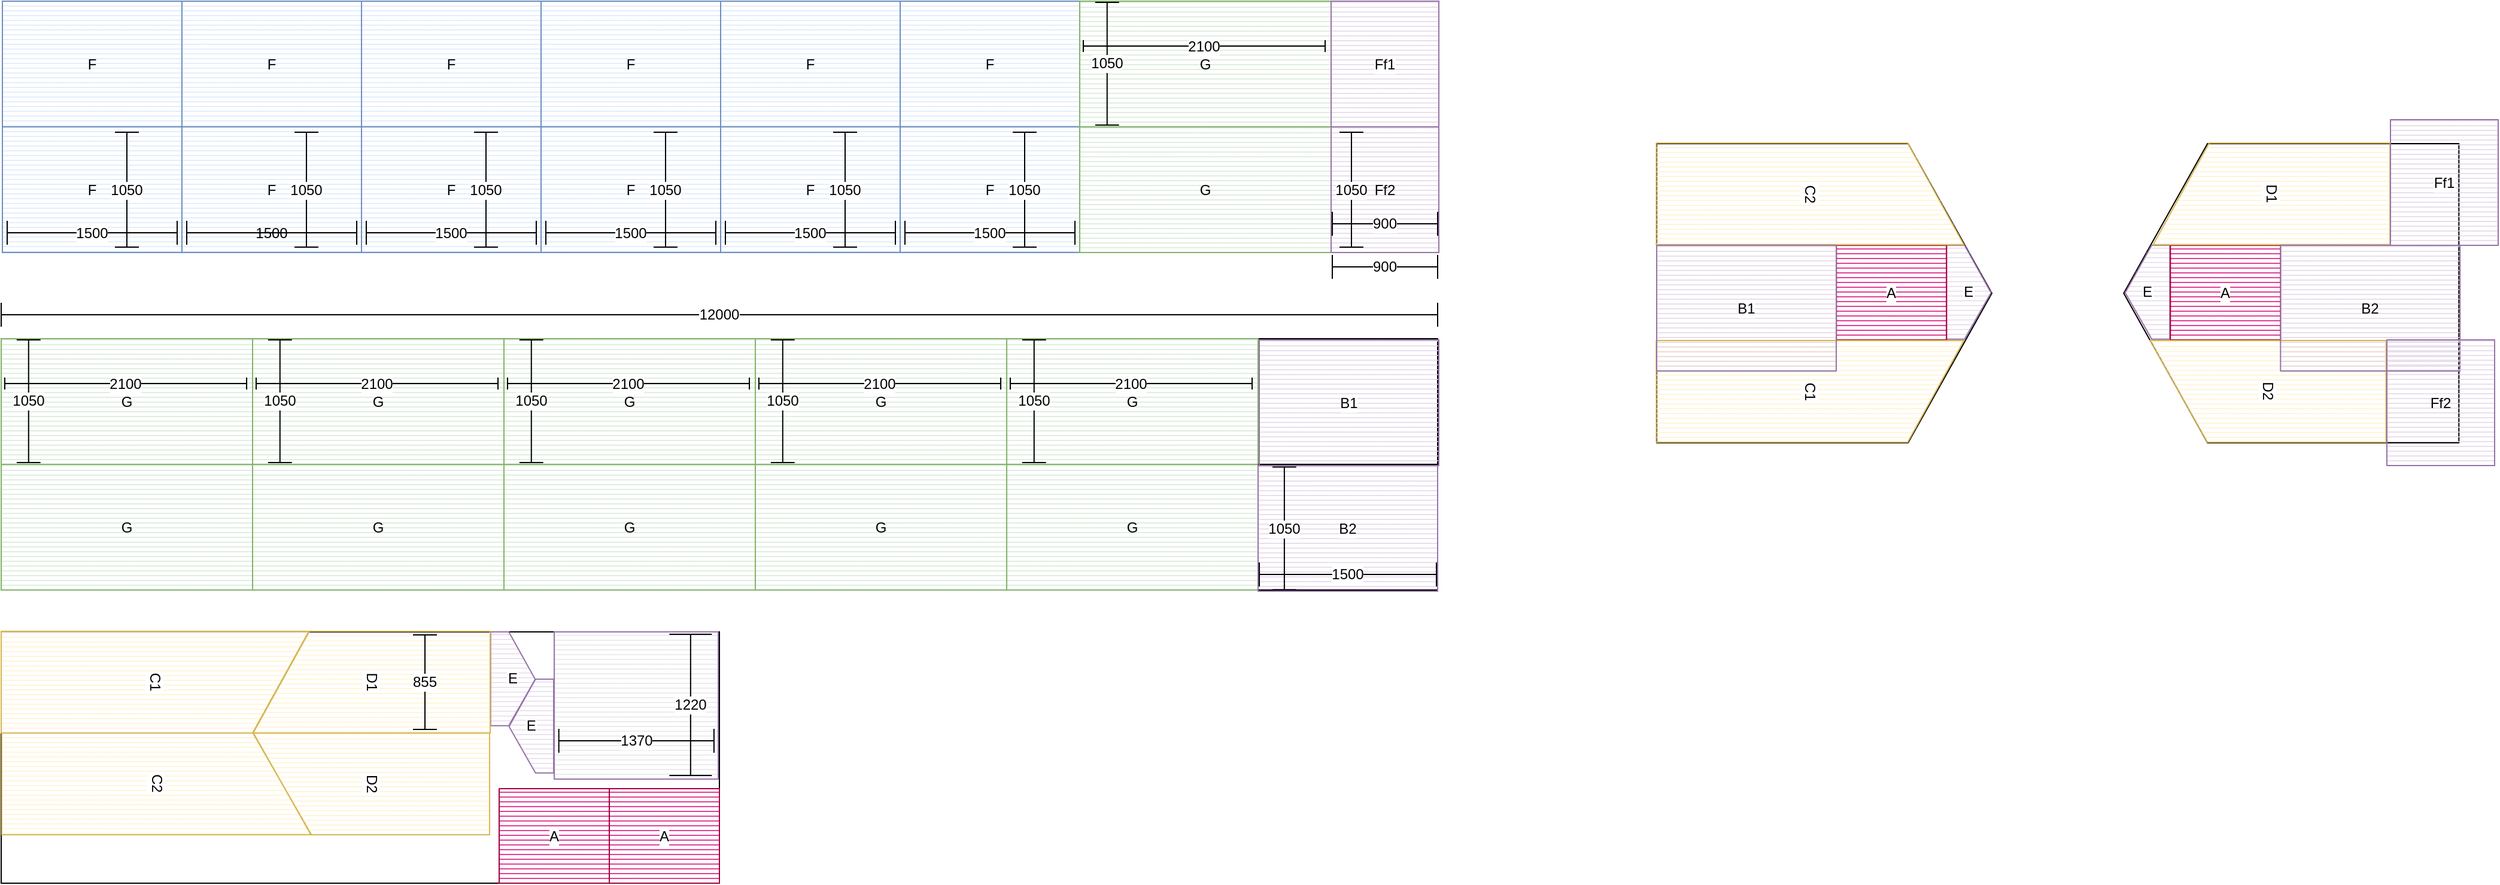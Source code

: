 <mxfile compressed="true" version="16.1.2" type="device" pages="2"><diagram id="Idadm_kEWBKkpF7jVKOd" name="Раскрой листов"><mxGraphModel dx="2585" dy="1645" grid="0" gridSize="10" guides="1" tooltips="1" connect="1" arrows="1" fold="1" page="1" pageScale="1" pageWidth="1169" pageHeight="827" math="0" shadow="0"><root><mxCell id="_dgI6bDOOsJyZUTZRPnr-0"/><mxCell id="_dgI6bDOOsJyZUTZRPnr-1" parent="_dgI6bDOOsJyZUTZRPnr-0"/><mxCell id="_dgI6bDOOsJyZUTZRPnr-2" value="" style="rounded=0;whiteSpace=wrap;html=1;" parent="_dgI6bDOOsJyZUTZRPnr-1" vertex="1"><mxGeometry x="18" y="16" width="1200" height="210" as="geometry"/></mxCell><mxCell id="Klsfso0c5PPGPqUwW6yZ-4" value="" style="rounded=0;whiteSpace=wrap;html=1;" parent="_dgI6bDOOsJyZUTZRPnr-1" vertex="1"><mxGeometry x="17" y="298" width="1200" height="210" as="geometry"/></mxCell><mxCell id="OF2HvJxa_rSOjCiys1CE-8" value="12000" style="shape=crossbar;whiteSpace=wrap;html=1;rounded=1;labelBackgroundColor=default;" parent="_dgI6bDOOsJyZUTZRPnr-1" vertex="1"><mxGeometry x="17" y="268" width="1200" height="20" as="geometry"/></mxCell><mxCell id="Klsfso0c5PPGPqUwW6yZ-3" value="900" style="shape=crossbar;whiteSpace=wrap;html=1;rounded=1;labelBackgroundColor=default;" parent="_dgI6bDOOsJyZUTZRPnr-1" vertex="1"><mxGeometry x="1129" y="228" width="88" height="20" as="geometry"/></mxCell><mxCell id="FCjKGbZjem_aREI_8YrK-0" value="" style="group" connectable="0" vertex="1" parent="_dgI6bDOOsJyZUTZRPnr-1"><mxGeometry x="18" y="121" width="150" height="105" as="geometry"/></mxCell><mxCell id="c4pZ3-qcAMa3DRKlLxN0-6" value="F" style="rounded=0;whiteSpace=wrap;html=1;fillColor=#dae8fc;strokeColor=#6c8ebf;direction=south;sketch=1;jiggle=0;hachureAngle=0;" parent="FCjKGbZjem_aREI_8YrK-0" vertex="1"><mxGeometry width="150" height="105" as="geometry"/></mxCell><mxCell id="Klsfso0c5PPGPqUwW6yZ-0" value="1050" style="shape=crossbar;whiteSpace=wrap;html=1;rounded=1;direction=south;labelBackgroundColor=default;" parent="FCjKGbZjem_aREI_8YrK-0" vertex="1"><mxGeometry x="94" y="4.5" width="20" height="96" as="geometry"/></mxCell><mxCell id="Klsfso0c5PPGPqUwW6yZ-1" value="1500" style="shape=crossbar;whiteSpace=wrap;html=1;rounded=1;direction=west;labelBackgroundColor=default;" parent="FCjKGbZjem_aREI_8YrK-0" vertex="1"><mxGeometry x="4" y="78.5" width="142" height="20" as="geometry"/></mxCell><mxCell id="FCjKGbZjem_aREI_8YrK-6" value="F" style="rounded=0;whiteSpace=wrap;html=1;fillColor=#dae8fc;strokeColor=#6c8ebf;direction=south;sketch=1;jiggle=0;hachureAngle=0;" vertex="1" parent="_dgI6bDOOsJyZUTZRPnr-1"><mxGeometry x="18" y="16" width="150" height="105" as="geometry"/></mxCell><mxCell id="FCjKGbZjem_aREI_8YrK-7" value="" style="group" connectable="0" vertex="1" parent="_dgI6bDOOsJyZUTZRPnr-1"><mxGeometry x="168" y="121" width="150" height="105" as="geometry"/></mxCell><mxCell id="FCjKGbZjem_aREI_8YrK-8" value="F" style="rounded=0;whiteSpace=wrap;html=1;fillColor=#dae8fc;strokeColor=#6c8ebf;direction=south;sketch=1;jiggle=0;hachureAngle=0;" vertex="1" parent="FCjKGbZjem_aREI_8YrK-7"><mxGeometry width="150" height="105" as="geometry"/></mxCell><mxCell id="FCjKGbZjem_aREI_8YrK-9" value="1050" style="shape=crossbar;whiteSpace=wrap;html=1;rounded=1;direction=south;labelBackgroundColor=default;" vertex="1" parent="FCjKGbZjem_aREI_8YrK-7"><mxGeometry x="94" y="4.5" width="20" height="96" as="geometry"/></mxCell><mxCell id="FCjKGbZjem_aREI_8YrK-10" value="1500" style="shape=crossbar;whiteSpace=wrap;html=1;rounded=1;direction=west;" vertex="1" parent="FCjKGbZjem_aREI_8YrK-7"><mxGeometry x="4" y="78.5" width="142" height="20" as="geometry"/></mxCell><mxCell id="FCjKGbZjem_aREI_8YrK-11" value="F" style="rounded=0;whiteSpace=wrap;html=1;fillColor=#dae8fc;strokeColor=#6c8ebf;direction=south;sketch=1;jiggle=0;hachureAngle=0;" vertex="1" parent="_dgI6bDOOsJyZUTZRPnr-1"><mxGeometry x="168" y="16" width="150" height="105" as="geometry"/></mxCell><mxCell id="FCjKGbZjem_aREI_8YrK-12" value="" style="group" connectable="0" vertex="1" parent="_dgI6bDOOsJyZUTZRPnr-1"><mxGeometry x="318" y="121" width="150" height="105" as="geometry"/></mxCell><mxCell id="FCjKGbZjem_aREI_8YrK-13" value="F" style="rounded=0;whiteSpace=wrap;html=1;fillColor=#dae8fc;strokeColor=#6c8ebf;direction=south;sketch=1;jiggle=0;hachureAngle=0;" vertex="1" parent="FCjKGbZjem_aREI_8YrK-12"><mxGeometry width="150" height="105" as="geometry"/></mxCell><mxCell id="FCjKGbZjem_aREI_8YrK-14" value="1050" style="shape=crossbar;whiteSpace=wrap;html=1;rounded=1;direction=south;labelBackgroundColor=default;" vertex="1" parent="FCjKGbZjem_aREI_8YrK-12"><mxGeometry x="94" y="4.5" width="20" height="96" as="geometry"/></mxCell><mxCell id="FCjKGbZjem_aREI_8YrK-15" value="1500" style="shape=crossbar;whiteSpace=wrap;html=1;rounded=1;direction=west;labelBackgroundColor=default;" vertex="1" parent="FCjKGbZjem_aREI_8YrK-12"><mxGeometry x="4" y="78.5" width="142" height="20" as="geometry"/></mxCell><mxCell id="FCjKGbZjem_aREI_8YrK-16" value="F" style="rounded=0;whiteSpace=wrap;html=1;fillColor=#dae8fc;strokeColor=#6c8ebf;direction=south;sketch=1;jiggle=0;hachureAngle=0;" vertex="1" parent="_dgI6bDOOsJyZUTZRPnr-1"><mxGeometry x="318" y="16" width="150" height="105" as="geometry"/></mxCell><mxCell id="FCjKGbZjem_aREI_8YrK-17" value="" style="group" connectable="0" vertex="1" parent="_dgI6bDOOsJyZUTZRPnr-1"><mxGeometry x="468" y="121" width="150" height="105" as="geometry"/></mxCell><mxCell id="FCjKGbZjem_aREI_8YrK-18" value="F" style="rounded=0;whiteSpace=wrap;html=1;fillColor=#dae8fc;strokeColor=#6c8ebf;direction=south;sketch=1;jiggle=0;hachureAngle=0;" vertex="1" parent="FCjKGbZjem_aREI_8YrK-17"><mxGeometry width="150" height="105" as="geometry"/></mxCell><mxCell id="FCjKGbZjem_aREI_8YrK-19" value="1050" style="shape=crossbar;whiteSpace=wrap;html=1;rounded=1;direction=south;labelBackgroundColor=default;" vertex="1" parent="FCjKGbZjem_aREI_8YrK-17"><mxGeometry x="94" y="4.5" width="20" height="96" as="geometry"/></mxCell><mxCell id="FCjKGbZjem_aREI_8YrK-20" value="1500" style="shape=crossbar;whiteSpace=wrap;html=1;rounded=1;direction=west;labelBackgroundColor=default;" vertex="1" parent="FCjKGbZjem_aREI_8YrK-17"><mxGeometry x="4" y="78.5" width="142" height="20" as="geometry"/></mxCell><mxCell id="FCjKGbZjem_aREI_8YrK-21" value="F" style="rounded=0;whiteSpace=wrap;html=1;fillColor=#dae8fc;strokeColor=#6c8ebf;direction=south;sketch=1;jiggle=0;hachureAngle=0;" vertex="1" parent="_dgI6bDOOsJyZUTZRPnr-1"><mxGeometry x="468" y="16" width="150" height="105" as="geometry"/></mxCell><mxCell id="FCjKGbZjem_aREI_8YrK-22" value="" style="group" connectable="0" vertex="1" parent="_dgI6bDOOsJyZUTZRPnr-1"><mxGeometry x="618" y="121" width="150" height="105" as="geometry"/></mxCell><mxCell id="FCjKGbZjem_aREI_8YrK-23" value="F" style="rounded=0;whiteSpace=wrap;html=1;fillColor=#dae8fc;strokeColor=#6c8ebf;direction=south;sketch=1;jiggle=0;hachureAngle=0;" vertex="1" parent="FCjKGbZjem_aREI_8YrK-22"><mxGeometry width="150" height="105" as="geometry"/></mxCell><mxCell id="FCjKGbZjem_aREI_8YrK-24" value="1050" style="shape=crossbar;whiteSpace=wrap;html=1;rounded=1;direction=south;labelBackgroundColor=default;" vertex="1" parent="FCjKGbZjem_aREI_8YrK-22"><mxGeometry x="94" y="4.5" width="20" height="96" as="geometry"/></mxCell><mxCell id="FCjKGbZjem_aREI_8YrK-25" value="1500" style="shape=crossbar;whiteSpace=wrap;html=1;rounded=1;direction=west;labelBackgroundColor=default;" vertex="1" parent="FCjKGbZjem_aREI_8YrK-22"><mxGeometry x="4" y="78.5" width="142" height="20" as="geometry"/></mxCell><mxCell id="FCjKGbZjem_aREI_8YrK-26" value="F" style="rounded=0;whiteSpace=wrap;html=1;fillColor=#dae8fc;strokeColor=#6c8ebf;direction=south;sketch=1;jiggle=0;hachureAngle=0;" vertex="1" parent="_dgI6bDOOsJyZUTZRPnr-1"><mxGeometry x="618" y="16" width="150" height="105" as="geometry"/></mxCell><mxCell id="FCjKGbZjem_aREI_8YrK-27" value="" style="group" connectable="0" vertex="1" parent="_dgI6bDOOsJyZUTZRPnr-1"><mxGeometry x="768" y="121" width="150" height="105" as="geometry"/></mxCell><mxCell id="FCjKGbZjem_aREI_8YrK-28" value="F" style="rounded=0;whiteSpace=wrap;html=1;fillColor=#dae8fc;strokeColor=#6c8ebf;direction=south;sketch=1;jiggle=0;hachureAngle=0;" vertex="1" parent="FCjKGbZjem_aREI_8YrK-27"><mxGeometry width="150" height="105" as="geometry"/></mxCell><mxCell id="FCjKGbZjem_aREI_8YrK-29" value="1050" style="shape=crossbar;whiteSpace=wrap;html=1;rounded=1;direction=south;labelBackgroundColor=default;" vertex="1" parent="FCjKGbZjem_aREI_8YrK-27"><mxGeometry x="94" y="4.5" width="20" height="96" as="geometry"/></mxCell><mxCell id="FCjKGbZjem_aREI_8YrK-30" value="1500" style="shape=crossbar;whiteSpace=wrap;html=1;rounded=1;direction=west;labelBackgroundColor=default;" vertex="1" parent="FCjKGbZjem_aREI_8YrK-27"><mxGeometry x="4" y="78.5" width="142" height="20" as="geometry"/></mxCell><mxCell id="FCjKGbZjem_aREI_8YrK-31" value="F" style="rounded=0;whiteSpace=wrap;html=1;fillColor=#dae8fc;strokeColor=#6c8ebf;direction=south;sketch=1;jiggle=0;hachureAngle=0;" vertex="1" parent="_dgI6bDOOsJyZUTZRPnr-1"><mxGeometry x="768" y="16" width="150" height="105" as="geometry"/></mxCell><mxCell id="bqPVZGor_ApSZtQUJrSd-1" value="G" style="rounded=0;whiteSpace=wrap;html=1;fillColor=#d5e8d4;strokeColor=#82b366;sketch=1;fillStyle=hachure;jiggle=0;hachureAngle=90;" parent="_dgI6bDOOsJyZUTZRPnr-1" vertex="1"><mxGeometry x="918" y="16" width="210" height="105" as="geometry"/></mxCell><mxCell id="bqPVZGor_ApSZtQUJrSd-2" value="1050" style="shape=crossbar;whiteSpace=wrap;html=1;rounded=1;direction=south;labelBackgroundColor=default;" parent="_dgI6bDOOsJyZUTZRPnr-1" vertex="1"><mxGeometry x="930.938" y="17" width="19.905" height="102.5" as="geometry"/></mxCell><mxCell id="bqPVZGor_ApSZtQUJrSd-3" value="2100" style="shape=crossbar;whiteSpace=wrap;html=1;rounded=1;labelBackgroundColor=default;" parent="_dgI6bDOOsJyZUTZRPnr-1" vertex="1"><mxGeometry x="920.986" y="48.5" width="202.038" height="10" as="geometry"/></mxCell><mxCell id="m6beb8iM5fHKFfYqWyQf-0" value="G" style="rounded=0;whiteSpace=wrap;html=1;fillColor=#d5e8d4;strokeColor=#82b366;sketch=1;fillStyle=hachure;jiggle=0;hachureAngle=90;" vertex="1" parent="_dgI6bDOOsJyZUTZRPnr-1"><mxGeometry x="918" y="121" width="210" height="105" as="geometry"/></mxCell><mxCell id="m6beb8iM5fHKFfYqWyQf-1" value="G" style="rounded=0;whiteSpace=wrap;html=1;fillColor=#d5e8d4;strokeColor=#82b366;sketch=1;fillStyle=hachure;jiggle=0;hachureAngle=90;" vertex="1" parent="_dgI6bDOOsJyZUTZRPnr-1"><mxGeometry x="17" y="298" width="210" height="105" as="geometry"/></mxCell><mxCell id="m6beb8iM5fHKFfYqWyQf-2" value="1050" style="shape=crossbar;whiteSpace=wrap;html=1;rounded=1;direction=south;labelBackgroundColor=default;" vertex="1" parent="_dgI6bDOOsJyZUTZRPnr-1"><mxGeometry x="29.938" y="299" width="19.905" height="102.5" as="geometry"/></mxCell><mxCell id="m6beb8iM5fHKFfYqWyQf-3" value="2100" style="shape=crossbar;whiteSpace=wrap;html=1;rounded=1;labelBackgroundColor=default;" vertex="1" parent="_dgI6bDOOsJyZUTZRPnr-1"><mxGeometry x="19.986" y="330.5" width="202.038" height="10" as="geometry"/></mxCell><mxCell id="m6beb8iM5fHKFfYqWyQf-4" value="G" style="rounded=0;whiteSpace=wrap;html=1;fillColor=#d5e8d4;strokeColor=#82b366;sketch=1;fillStyle=hachure;jiggle=0;hachureAngle=90;" vertex="1" parent="_dgI6bDOOsJyZUTZRPnr-1"><mxGeometry x="17" y="403" width="210" height="105" as="geometry"/></mxCell><mxCell id="m6beb8iM5fHKFfYqWyQf-5" value="G" style="rounded=0;whiteSpace=wrap;html=1;fillColor=#d5e8d4;strokeColor=#82b366;sketch=1;fillStyle=hachure;jiggle=0;hachureAngle=90;" vertex="1" parent="_dgI6bDOOsJyZUTZRPnr-1"><mxGeometry x="227" y="298" width="210" height="105" as="geometry"/></mxCell><mxCell id="m6beb8iM5fHKFfYqWyQf-6" value="1050" style="shape=crossbar;whiteSpace=wrap;html=1;rounded=1;direction=south;labelBackgroundColor=default;" vertex="1" parent="_dgI6bDOOsJyZUTZRPnr-1"><mxGeometry x="239.938" y="299" width="19.905" height="102.5" as="geometry"/></mxCell><mxCell id="m6beb8iM5fHKFfYqWyQf-7" value="2100" style="shape=crossbar;whiteSpace=wrap;html=1;rounded=1;labelBackgroundColor=default;" vertex="1" parent="_dgI6bDOOsJyZUTZRPnr-1"><mxGeometry x="229.986" y="330.5" width="202.038" height="10" as="geometry"/></mxCell><mxCell id="m6beb8iM5fHKFfYqWyQf-8" value="G" style="rounded=0;whiteSpace=wrap;html=1;fillColor=#d5e8d4;strokeColor=#82b366;sketch=1;fillStyle=hachure;jiggle=0;hachureAngle=90;" vertex="1" parent="_dgI6bDOOsJyZUTZRPnr-1"><mxGeometry x="227" y="403" width="210" height="105" as="geometry"/></mxCell><mxCell id="m6beb8iM5fHKFfYqWyQf-9" value="G" style="rounded=0;whiteSpace=wrap;html=1;fillColor=#d5e8d4;strokeColor=#82b366;sketch=1;fillStyle=hachure;jiggle=0;hachureAngle=90;" vertex="1" parent="_dgI6bDOOsJyZUTZRPnr-1"><mxGeometry x="437" y="298" width="210" height="105" as="geometry"/></mxCell><mxCell id="m6beb8iM5fHKFfYqWyQf-10" value="1050" style="shape=crossbar;whiteSpace=wrap;html=1;rounded=1;direction=south;labelBackgroundColor=default;" vertex="1" parent="_dgI6bDOOsJyZUTZRPnr-1"><mxGeometry x="449.938" y="299" width="19.905" height="102.5" as="geometry"/></mxCell><mxCell id="m6beb8iM5fHKFfYqWyQf-11" value="2100" style="shape=crossbar;whiteSpace=wrap;html=1;rounded=1;labelBackgroundColor=default;" vertex="1" parent="_dgI6bDOOsJyZUTZRPnr-1"><mxGeometry x="439.986" y="330.5" width="202.038" height="10" as="geometry"/></mxCell><mxCell id="m6beb8iM5fHKFfYqWyQf-12" value="G" style="rounded=0;whiteSpace=wrap;html=1;fillColor=#d5e8d4;strokeColor=#82b366;sketch=1;fillStyle=hachure;jiggle=0;hachureAngle=90;" vertex="1" parent="_dgI6bDOOsJyZUTZRPnr-1"><mxGeometry x="437" y="403" width="210" height="105" as="geometry"/></mxCell><mxCell id="m6beb8iM5fHKFfYqWyQf-13" value="G" style="rounded=0;whiteSpace=wrap;html=1;fillColor=#d5e8d4;strokeColor=#82b366;sketch=1;fillStyle=hachure;jiggle=0;hachureAngle=90;" vertex="1" parent="_dgI6bDOOsJyZUTZRPnr-1"><mxGeometry x="647" y="298" width="210" height="105" as="geometry"/></mxCell><mxCell id="m6beb8iM5fHKFfYqWyQf-14" value="1050" style="shape=crossbar;whiteSpace=wrap;html=1;rounded=1;direction=south;labelBackgroundColor=default;" vertex="1" parent="_dgI6bDOOsJyZUTZRPnr-1"><mxGeometry x="659.938" y="299" width="19.905" height="102.5" as="geometry"/></mxCell><mxCell id="m6beb8iM5fHKFfYqWyQf-15" value="2100" style="shape=crossbar;whiteSpace=wrap;html=1;rounded=1;labelBackgroundColor=default;" vertex="1" parent="_dgI6bDOOsJyZUTZRPnr-1"><mxGeometry x="649.986" y="330.5" width="202.038" height="10" as="geometry"/></mxCell><mxCell id="m6beb8iM5fHKFfYqWyQf-16" value="G" style="rounded=0;whiteSpace=wrap;html=1;fillColor=#d5e8d4;strokeColor=#82b366;sketch=1;fillStyle=hachure;jiggle=0;hachureAngle=90;" vertex="1" parent="_dgI6bDOOsJyZUTZRPnr-1"><mxGeometry x="647" y="403" width="210" height="105" as="geometry"/></mxCell><mxCell id="m6beb8iM5fHKFfYqWyQf-17" value="G" style="rounded=0;whiteSpace=wrap;html=1;fillColor=#d5e8d4;strokeColor=#82b366;sketch=1;fillStyle=hachure;jiggle=0;hachureAngle=90;" vertex="1" parent="_dgI6bDOOsJyZUTZRPnr-1"><mxGeometry x="857" y="298" width="210" height="105" as="geometry"/></mxCell><mxCell id="m6beb8iM5fHKFfYqWyQf-18" value="1050" style="shape=crossbar;whiteSpace=wrap;html=1;rounded=1;direction=south;labelBackgroundColor=default;" vertex="1" parent="_dgI6bDOOsJyZUTZRPnr-1"><mxGeometry x="869.938" y="299" width="19.905" height="102.5" as="geometry"/></mxCell><mxCell id="m6beb8iM5fHKFfYqWyQf-19" value="2100" style="shape=crossbar;whiteSpace=wrap;html=1;rounded=1;labelBackgroundColor=default;" vertex="1" parent="_dgI6bDOOsJyZUTZRPnr-1"><mxGeometry x="859.986" y="330.5" width="202.038" height="10" as="geometry"/></mxCell><mxCell id="m6beb8iM5fHKFfYqWyQf-20" value="G" style="rounded=0;whiteSpace=wrap;html=1;fillColor=#d5e8d4;strokeColor=#82b366;sketch=1;fillStyle=hachure;jiggle=0;hachureAngle=90;" vertex="1" parent="_dgI6bDOOsJyZUTZRPnr-1"><mxGeometry x="857" y="403" width="210" height="105" as="geometry"/></mxCell><mxCell id="0JAMQXKy_Q7JLQs6_gAq-0" value="" style="endArrow=none;html=1;rounded=0;exitX=1;exitY=1;exitDx=0;exitDy=0;entryX=1;entryY=0.5;entryDx=0;entryDy=0;" edge="1" parent="_dgI6bDOOsJyZUTZRPnr-1" source="bqPVZGor_ApSZtQUJrSd-1" target="_dgI6bDOOsJyZUTZRPnr-2"><mxGeometry width="50" height="50" relative="1" as="geometry"><mxPoint x="1180" y="149" as="sourcePoint"/><mxPoint x="1230" y="99" as="targetPoint"/></mxGeometry></mxCell><mxCell id="0JAMQXKy_Q7JLQs6_gAq-4" value="" style="endArrow=none;html=1;rounded=0;exitX=1;exitY=0;exitDx=0;exitDy=0;" edge="1" parent="_dgI6bDOOsJyZUTZRPnr-1" source="m6beb8iM5fHKFfYqWyQf-20" target="Klsfso0c5PPGPqUwW6yZ-4"><mxGeometry width="50" height="50" relative="1" as="geometry"><mxPoint x="1098" y="433" as="sourcePoint"/><mxPoint x="1148" y="383" as="targetPoint"/></mxGeometry></mxCell><mxCell id="sabcVLgBzaAvJkouIDBY-0" value="B1" style="rounded=0;whiteSpace=wrap;html=1;sketch=1;hachureGap=-1;hachureAngle=90;jiggle=0;fillStyle=hachure;curveFitting=0.95;fillColor=#e1d5e7;strokeColor=#9673a6;labelBackgroundColor=default;" vertex="1" parent="_dgI6bDOOsJyZUTZRPnr-1"><mxGeometry x="1068" y="299" width="150" height="105" as="geometry"/></mxCell><mxCell id="fFdM9J5hETBfdIh46GXV-1" value="Ff1" style="rounded=0;whiteSpace=wrap;html=1;sketch=1;hachureGap=-1;hachureAngle=90;jiggle=0;fillStyle=hachure;curveFitting=0.95;fillColor=#e1d5e7;strokeColor=#9673a6;labelBackgroundColor=default;" vertex="1" parent="_dgI6bDOOsJyZUTZRPnr-1"><mxGeometry x="1128" y="16" width="90" height="105" as="geometry"/></mxCell><mxCell id="fFdM9J5hETBfdIh46GXV-4" value="" style="group;labelBackgroundColor=default;" vertex="1" connectable="0" parent="_dgI6bDOOsJyZUTZRPnr-1"><mxGeometry x="1128" y="121" width="90" height="105" as="geometry"/></mxCell><mxCell id="fFdM9J5hETBfdIh46GXV-0" value="Ff2" style="rounded=0;whiteSpace=wrap;html=1;sketch=1;hachureGap=-1;hachureAngle=90;jiggle=0;fillStyle=hachure;curveFitting=0.95;fillColor=#e1d5e7;strokeColor=#9673a6;" vertex="1" parent="fFdM9J5hETBfdIh46GXV-4"><mxGeometry width="90" height="105" as="geometry"/></mxCell><mxCell id="fFdM9J5hETBfdIh46GXV-2" value="900" style="shape=crossbar;whiteSpace=wrap;html=1;rounded=1;labelBackgroundColor=default;" vertex="1" parent="fFdM9J5hETBfdIh46GXV-4"><mxGeometry x="1" y="71" width="88" height="20" as="geometry"/></mxCell><mxCell id="fFdM9J5hETBfdIh46GXV-3" value="1050" style="shape=crossbar;whiteSpace=wrap;html=1;rounded=1;direction=south;labelBackgroundColor=default;" vertex="1" parent="fFdM9J5hETBfdIh46GXV-4"><mxGeometry x="7" y="4.5" width="20" height="96" as="geometry"/></mxCell><mxCell id="YzAvlLD3FC6fGC7lHIwO-2" value="" style="rounded=0;whiteSpace=wrap;html=1;" vertex="1" parent="_dgI6bDOOsJyZUTZRPnr-1"><mxGeometry x="17" y="543" width="600" height="210" as="geometry"/></mxCell><mxCell id="YzAvlLD3FC6fGC7lHIwO-12" value="E" style="verticalLabelPosition=bottom;verticalAlign=top;shape=mxgraph.basic.polygon;polyCoords=[[0.75,0],[0.75,0],[0.75,0],[0.77,0],[0.77,0.89],[0.55,0.89],[0.23,0.45],[0.55,0]];polyline=0;labelBackgroundColor=default;sketch=1;hachureGap=-1;hachureAngle=90;jiggle=0;fillStyle=hachure;curveFitting=0.95;flipV=0;flipH=1;fillColor=#e1d5e7;strokeColor=#9673a6;fontSize=12;spacing=-61;spacingTop=0;" vertex="1" parent="_dgI6bDOOsJyZUTZRPnr-1"><mxGeometry x="410" y="543" width="69" height="88" as="geometry"/></mxCell><mxCell id="YzAvlLD3FC6fGC7lHIwO-14" value="" style="group;fillColor=none;strokeColor=none;sketch=0;fillStyle=hachure;" vertex="1" connectable="0" parent="_dgI6bDOOsJyZUTZRPnr-1"><mxGeometry x="479" y="543" width="137" height="123" as="geometry"/></mxCell><mxCell id="YzAvlLD3FC6fGC7lHIwO-15" value="" style="verticalLabelPosition=bottom;verticalAlign=top;html=1;shape=mxgraph.basic.rect;fillColor2=none;strokeWidth=1;size=20;indent=5;labelBackgroundColor=default;sketch=1;hachureGap=-1;hachureAngle=90;jiggle=0;fillStyle=hachure;curveFitting=0.95;fillColor=#E6E6E6;strokeColor=#9673a6;" vertex="1" parent="YzAvlLD3FC6fGC7lHIwO-14"><mxGeometry width="137.0" height="123" as="geometry"/></mxCell><mxCell id="YzAvlLD3FC6fGC7lHIwO-16" value="1220" style="shape=crossbar;whiteSpace=wrap;html=1;rounded=1;direction=south;labelBackgroundColor=default;" vertex="1" parent="YzAvlLD3FC6fGC7lHIwO-14"><mxGeometry x="96.163" y="2" width="35.511" height="118" as="geometry"/></mxCell><mxCell id="YzAvlLD3FC6fGC7lHIwO-17" value="1370" style="shape=crossbar;whiteSpace=wrap;html=1;rounded=1;labelBackgroundColor=default;" vertex="1" parent="YzAvlLD3FC6fGC7lHIwO-14"><mxGeometry x="3.835" y="81" width="129.614" height="20" as="geometry"/></mxCell><mxCell id="YzAvlLD3FC6fGC7lHIwO-18" value="C2" style="shape=manualInput;whiteSpace=wrap;html=1;size=49;rotation=90;direction=east;flipV=0;flipH=0;fillColor=#fff2cc;strokeColor=#d6b656;sketch=1;fillStyle=hachure;jiggle=0;hachureAngle=0;labelBackgroundColor=default;" vertex="1" parent="_dgI6bDOOsJyZUTZRPnr-1"><mxGeometry x="104.37" y="540.63" width="85" height="258.72" as="geometry"/></mxCell><mxCell id="K78VSQYxw247JFvEKs52-0" value="" style="verticalLabelPosition=bottom;verticalAlign=top;html=1;shape=mxgraph.basic.polygon;polyCoords=[[0,0],[0.75,0],[0.75,0],[1,0.5],[0.75,1],[0,1],[0,0.75],[0,0]];polyline=0;labelBackgroundColor=default;sketch=1;hachureGap=-1;hachureAngle=90;jiggle=0;fillStyle=hachure;curveFitting=0.95;" vertex="1" parent="_dgI6bDOOsJyZUTZRPnr-1"><mxGeometry x="1400" y="135.02" width="280" height="250" as="geometry"/></mxCell><mxCell id="K78VSQYxw247JFvEKs52-1" value="E" style="verticalLabelPosition=bottom;verticalAlign=top;shape=mxgraph.basic.polygon;polyCoords=[[0.75,0],[0.75,0],[0.75,0],[0.77,0],[0.77,0.89],[0.55,0.89],[0.23,0.45],[0.55,0]];polyline=0;labelBackgroundColor=default;sketch=1;hachureGap=-1;hachureAngle=90;jiggle=0;fillStyle=hachure;curveFitting=0.95;flipV=0;flipH=1;fillColor=#e1d5e7;strokeColor=#9673a6;spacing=-61;" vertex="1" parent="_dgI6bDOOsJyZUTZRPnr-1"><mxGeometry x="1626.16" y="220.02" width="69" height="88" as="geometry"/></mxCell><mxCell id="H-a2fhLxk6WEtoKKGiBB-0" value="&lt;font color=&quot;#000000&quot;&gt;A&lt;/font&gt;" style="rounded=0;whiteSpace=wrap;html=1;sketch=1;hachureGap=-1;hachureAngle=90;jiggle=0;fillStyle=hachure;curveFitting=0.95;fillColor=#d80073;fontColor=#ffffff;strokeColor=#A50040;labelBackgroundColor=default;" vertex="1" parent="_dgI6bDOOsJyZUTZRPnr-1"><mxGeometry x="1550.16" y="220.02" width="92" height="79" as="geometry"/></mxCell><mxCell id="H-a2fhLxk6WEtoKKGiBB-1" value="C2" style="shape=manualInput;whiteSpace=wrap;html=1;size=47;rotation=90;direction=east;flipV=0;flipH=0;fillColor=#fff2cc;strokeColor=#d6b656;sketch=1;fillStyle=hachure;jiggle=0;hachureAngle=0;labelBackgroundColor=default;" vertex="1" parent="_dgI6bDOOsJyZUTZRPnr-1"><mxGeometry x="1485.64" y="48.5" width="85" height="257" as="geometry"/></mxCell><mxCell id="H-a2fhLxk6WEtoKKGiBB-2" value="C1" style="shape=manualInput;whiteSpace=wrap;html=1;size=47;rotation=90;direction=east;flipV=0;flipH=1;fillColor=#fff2cc;strokeColor=#d6b656;sketch=1;fillStyle=hachure;jiggle=0;hachureAngle=0;labelBackgroundColor=default;" vertex="1" parent="_dgI6bDOOsJyZUTZRPnr-1"><mxGeometry x="1485.64" y="213.51" width="85" height="257" as="geometry"/></mxCell><mxCell id="H-a2fhLxk6WEtoKKGiBB-7" value="&lt;font&gt;A&lt;/font&gt;" style="rounded=0;whiteSpace=wrap;html=1;sketch=1;hachureGap=-1;hachureAngle=90;jiggle=0;fillStyle=hachure;curveFitting=0.95;fillColor=#d80073;fontColor=#000000;strokeColor=#A50040;labelBackgroundColor=default;" vertex="1" parent="_dgI6bDOOsJyZUTZRPnr-1"><mxGeometry x="433" y="674" width="92" height="79" as="geometry"/></mxCell><mxCell id="H-a2fhLxk6WEtoKKGiBB-14" value="" style="verticalLabelPosition=bottom;verticalAlign=top;html=1;shape=mxgraph.basic.polygon;polyCoords=[[0,0],[0.75,0],[0.75,0],[1,0.5],[0.75,1],[0,1],[0,0.75],[0,0]];polyline=0;labelBackgroundColor=default;sketch=1;hachureGap=-1;hachureAngle=90;jiggle=0;fillStyle=hachure;curveFitting=0.95;flipH=1;" vertex="1" parent="_dgI6bDOOsJyZUTZRPnr-1"><mxGeometry x="1790.15" y="135.02" width="280" height="250" as="geometry"/></mxCell><mxCell id="H-a2fhLxk6WEtoKKGiBB-22" value="E" style="verticalLabelPosition=bottom;verticalAlign=top;shape=mxgraph.basic.polygon;polyCoords=[[0.75,0],[0.75,0],[0.75,0],[0.77,0],[0.77,0.89],[0.55,0.89],[0.23,0.45],[0.55,0]];polyline=0;labelBackgroundColor=default;sketch=1;hachureGap=-1;hachureAngle=90;jiggle=0;fillStyle=hachure;curveFitting=0.95;flipV=0;flipH=0;fillColor=#e1d5e7;strokeColor=#9673a6;spacing=-61;" vertex="1" parent="_dgI6bDOOsJyZUTZRPnr-1"><mxGeometry x="1775.55" y="220.02" width="69" height="88" as="geometry"/></mxCell><mxCell id="H-a2fhLxk6WEtoKKGiBB-27" value="A" style="rounded=0;whiteSpace=wrap;html=1;sketch=1;hachureGap=-1;hachureAngle=90;jiggle=0;fillStyle=hachure;curveFitting=0.95;fillColor=#d80073;fontColor=#000000;strokeColor=#A50040;labelBackgroundColor=default;" vertex="1" parent="_dgI6bDOOsJyZUTZRPnr-1"><mxGeometry x="1829.16" y="220.02" width="92" height="79" as="geometry"/></mxCell><mxCell id="H-a2fhLxk6WEtoKKGiBB-34" value="C1" style="shape=manualInput;whiteSpace=wrap;html=1;size=47;rotation=90;direction=east;flipV=0;flipH=1;fillColor=#fff2cc;strokeColor=#d6b656;sketch=1;fillStyle=hachure;jiggle=0;hachureAngle=0;labelBackgroundColor=default;" vertex="1" parent="_dgI6bDOOsJyZUTZRPnr-1"><mxGeometry x="103.0" y="456.48" width="85" height="257" as="geometry"/></mxCell><mxCell id="H-a2fhLxk6WEtoKKGiBB-8" value="A" style="rounded=0;whiteSpace=wrap;html=1;sketch=1;hachureGap=-1;hachureAngle=90;jiggle=0;fillStyle=hachure;curveFitting=0.95;fillColor=#d80073;fontColor=#000000;strokeColor=#A50040;labelBackgroundColor=default;" vertex="1" parent="_dgI6bDOOsJyZUTZRPnr-1"><mxGeometry x="525" y="674" width="92" height="79" as="geometry"/></mxCell><mxCell id="H-a2fhLxk6WEtoKKGiBB-37" value="D2" style="shape=manualInput;whiteSpace=wrap;html=1;size=48;rotation=90;direction=east;flipV=1;flipH=1;fillColor=#fff2cc;strokeColor=#d6b656;sketch=1;fillStyle=hachure;jiggle=0;hachureAngle=0;labelBackgroundColor=default;" vertex="1" parent="_dgI6bDOOsJyZUTZRPnr-1"><mxGeometry x="283.86" y="571.36" width="85" height="197.26" as="geometry"/></mxCell><mxCell id="YzAvlLD3FC6fGC7lHIwO-13" value="E" style="verticalLabelPosition=bottom;verticalAlign=top;shape=mxgraph.basic.polygon;polyCoords=[[0.75,0],[0.75,0],[0.75,0],[0.77,0],[0.77,0.89],[0.55,0.89],[0.23,0.45],[0.55,0]];polyline=0;labelBackgroundColor=default;sketch=1;hachureGap=-1;hachureAngle=90;jiggle=0;fillStyle=hachure;curveFitting=0.95;flipV=0;flipH=0;fillColor=#e1d5e7;strokeColor=#9673a6;spacing=-61;" vertex="1" parent="_dgI6bDOOsJyZUTZRPnr-1"><mxGeometry x="425.39" y="582.53" width="69" height="88" as="geometry"/></mxCell><mxCell id="H-a2fhLxk6WEtoKKGiBB-36" value="D1" style="shape=manualInput;whiteSpace=wrap;html=1;size=47;rotation=90;direction=east;flipV=1;flipH=0;fillColor=#fff2cc;strokeColor=#d6b656;sketch=1;fillStyle=hachure;jiggle=0;hachureAngle=0;labelBackgroundColor=default;" vertex="1" parent="_dgI6bDOOsJyZUTZRPnr-1"><mxGeometry x="284" y="485.99" width="85" height="197.97" as="geometry"/></mxCell><mxCell id="YzAvlLD3FC6fGC7lHIwO-11" value="855" style="shape=crossbar;whiteSpace=wrap;html=1;rounded=1;direction=south;labelBackgroundColor=default;" vertex="1" parent="_dgI6bDOOsJyZUTZRPnr-1"><mxGeometry x="361" y="545.48" width="20" height="79" as="geometry"/></mxCell><mxCell id="H-a2fhLxk6WEtoKKGiBB-40" value="D1" style="shape=manualInput;whiteSpace=wrap;html=1;size=47;rotation=90;direction=east;flipV=1;flipH=0;fillColor=#fff2cc;strokeColor=#d6b656;sketch=1;fillStyle=hachure;jiggle=0;hachureAngle=0;labelBackgroundColor=default;" vertex="1" parent="_dgI6bDOOsJyZUTZRPnr-1"><mxGeometry x="1871.16" y="78.01" width="85" height="197.97" as="geometry"/></mxCell><mxCell id="H-a2fhLxk6WEtoKKGiBB-41" value="D2" style="shape=manualInput;whiteSpace=wrap;html=1;size=48;rotation=90;direction=east;flipV=1;flipH=1;fillColor=#fff2cc;strokeColor=#d6b656;sketch=1;fillStyle=hachure;jiggle=0;hachureAngle=0;labelBackgroundColor=default;" vertex="1" parent="_dgI6bDOOsJyZUTZRPnr-1"><mxGeometry x="1868.16" y="243.38" width="85" height="197.26" as="geometry"/></mxCell><mxCell id="H-a2fhLxk6WEtoKKGiBB-42" value="B1" style="rounded=0;whiteSpace=wrap;html=1;sketch=1;hachureGap=-1;hachureAngle=90;jiggle=0;fillStyle=hachure;curveFitting=0.95;fillColor=#e1d5e7;strokeColor=#9673a6;labelBackgroundColor=default;" vertex="1" parent="_dgI6bDOOsJyZUTZRPnr-1"><mxGeometry x="1400" y="220.02" width="150" height="105" as="geometry"/></mxCell><mxCell id="H-a2fhLxk6WEtoKKGiBB-43" value="" style="group;labelBackgroundColor=default;" vertex="1" connectable="0" parent="_dgI6bDOOsJyZUTZRPnr-1"><mxGeometry x="1921.16" y="220.02" width="150" height="105" as="geometry"/></mxCell><mxCell id="H-a2fhLxk6WEtoKKGiBB-44" value="B2" style="rounded=0;whiteSpace=wrap;html=1;sketch=1;hachureGap=-1;hachureAngle=90;jiggle=0;fillStyle=hachure;curveFitting=0.95;fillColor=#e1d5e7;strokeColor=#9673a6;" vertex="1" parent="H-a2fhLxk6WEtoKKGiBB-43"><mxGeometry width="150" height="105" as="geometry"/></mxCell><mxCell id="H-a2fhLxk6WEtoKKGiBB-47" value="Ff1" style="rounded=0;whiteSpace=wrap;html=1;sketch=1;hachureGap=-1;hachureAngle=90;jiggle=0;fillStyle=hachure;curveFitting=0.95;fillColor=#e1d5e7;strokeColor=#9673a6;labelBackgroundColor=default;" vertex="1" parent="_dgI6bDOOsJyZUTZRPnr-1"><mxGeometry x="2013.0" y="115.02" width="90" height="105" as="geometry"/></mxCell><mxCell id="H-a2fhLxk6WEtoKKGiBB-48" value="" style="group;labelBackgroundColor=default;" vertex="1" connectable="0" parent="_dgI6bDOOsJyZUTZRPnr-1"><mxGeometry x="2010" y="299.02" width="90" height="105" as="geometry"/></mxCell><mxCell id="H-a2fhLxk6WEtoKKGiBB-49" value="Ff2" style="rounded=0;whiteSpace=wrap;html=1;sketch=1;hachureGap=-1;hachureAngle=90;jiggle=0;fillStyle=hachure;curveFitting=0.95;fillColor=#e1d5e7;strokeColor=#9673a6;" vertex="1" parent="H-a2fhLxk6WEtoKKGiBB-48"><mxGeometry width="90" height="105" as="geometry"/></mxCell><mxCell id="iZpp6KZvppfyXDwbrimD-4" value="B2" style="rounded=0;whiteSpace=wrap;html=1;sketch=1;hachureGap=-1;hachureAngle=90;jiggle=0;fillStyle=hachure;curveFitting=0.95;fillColor=#e1d5e7;strokeColor=#9673a6;container=0;labelBackgroundColor=default;" vertex="1" parent="_dgI6bDOOsJyZUTZRPnr-1"><mxGeometry x="1067" y="404" width="150" height="105" as="geometry"/></mxCell><mxCell id="fFdM9J5hETBfdIh46GXV-6" value="1500" style="shape=crossbar;whiteSpace=wrap;html=1;rounded=1;labelBackgroundColor=default;" vertex="1" parent="_dgI6bDOOsJyZUTZRPnr-1"><mxGeometry x="1068" y="485" width="148" height="20" as="geometry"/></mxCell><mxCell id="fFdM9J5hETBfdIh46GXV-7" value="1050" style="shape=crossbar;whiteSpace=wrap;html=1;rounded=1;direction=south;labelBackgroundColor=default;" vertex="1" parent="_dgI6bDOOsJyZUTZRPnr-1"><mxGeometry x="1078.998" y="405.25" width="19.905" height="102.5" as="geometry"/></mxCell></root></mxGraphModel></diagram><diagram id="A6nVWjoTpbSbqd3Qb7Ku" name="Раскладка"><mxGraphModel dx="2844" dy="1810" grid="1" gridSize="1" guides="1" tooltips="1" connect="1" arrows="1" fold="1" page="1" pageScale="1" pageWidth="1654" pageHeight="1169" math="0" shadow="0"><root><mxCell id="0"/><mxCell id="1" parent="0"/><mxCell id="7CXAvSpQrR08SgX2OZl7-6" value="" style="endArrow=none;html=1;rounded=0;labelBackgroundColor=default;" parent="1" edge="1"><mxGeometry width="50" height="50" relative="1" as="geometry"><mxPoint x="478" y="96" as="sourcePoint"/><mxPoint x="1123" y="96" as="targetPoint"/></mxGeometry></mxCell><mxCell id="9vQRB-Bwnsvri7iYE1vh-1" value="2800" style="shape=crossbar;whiteSpace=wrap;html=1;rounded=1;labelBackgroundColor=default;" parent="1" vertex="1"><mxGeometry x="122" y="322" width="279" height="20" as="geometry"/></mxCell><mxCell id="feKiykSFqSc97LR-Q6yt-1" value="" style="group;rotation=90;labelBackgroundColor=default;" connectable="0" vertex="1" parent="1"><mxGeometry x="457.5" y="359" width="150" height="105" as="geometry"/></mxCell><mxCell id="feKiykSFqSc97LR-Q6yt-2" value="F" style="rounded=0;whiteSpace=wrap;html=1;fillColor=#dae8fc;strokeColor=#6c8ebf;direction=south;sketch=1;jiggle=0;hachureAngle=0;rotation=90;labelBackgroundColor=default;" vertex="1" parent="feKiykSFqSc97LR-Q6yt-1"><mxGeometry width="150" height="105" as="geometry"/></mxCell><mxCell id="feKiykSFqSc97LR-Q6yt-3" value="1050" style="shape=crossbar;whiteSpace=wrap;html=1;rounded=1;direction=south;rotation=90;labelBackgroundColor=default;" vertex="1" parent="feKiykSFqSc97LR-Q6yt-1"><mxGeometry x="65" y="34" width="20" height="96" as="geometry"/></mxCell><mxCell id="feKiykSFqSc97LR-Q6yt-4" value="1500" style="shape=crossbar;whiteSpace=wrap;html=1;rounded=1;direction=west;rotation=90;labelBackgroundColor=default;" vertex="1" parent="feKiykSFqSc97LR-Q6yt-1"><mxGeometry x="-32" y="43" width="142" height="20" as="geometry"/></mxCell><mxCell id="feKiykSFqSc97LR-Q6yt-5" value="" style="group;rotation=90;labelBackgroundColor=default;" connectable="0" vertex="1" parent="1"><mxGeometry x="566" y="359" width="150" height="105" as="geometry"/></mxCell><mxCell id="feKiykSFqSc97LR-Q6yt-6" value="F" style="rounded=0;whiteSpace=wrap;html=1;fillColor=#dae8fc;strokeColor=#6c8ebf;direction=south;sketch=1;jiggle=0;hachureAngle=0;rotation=90;labelBackgroundColor=default;" vertex="1" parent="feKiykSFqSc97LR-Q6yt-5"><mxGeometry width="150" height="105" as="geometry"/></mxCell><mxCell id="feKiykSFqSc97LR-Q6yt-7" value="1050" style="shape=crossbar;whiteSpace=wrap;html=1;rounded=1;direction=south;rotation=90;labelBackgroundColor=default;" vertex="1" parent="feKiykSFqSc97LR-Q6yt-5"><mxGeometry x="65" y="34" width="20" height="96" as="geometry"/></mxCell><mxCell id="feKiykSFqSc97LR-Q6yt-8" value="1500" style="shape=crossbar;whiteSpace=wrap;html=1;rounded=1;direction=west;rotation=90;labelBackgroundColor=default;" vertex="1" parent="feKiykSFqSc97LR-Q6yt-5"><mxGeometry x="-32" y="43" width="142" height="20" as="geometry"/></mxCell><mxCell id="feKiykSFqSc97LR-Q6yt-9" value="" style="group;rotation=90;labelBackgroundColor=default;" connectable="0" vertex="1" parent="1"><mxGeometry x="673" y="359" width="150" height="105" as="geometry"/></mxCell><mxCell id="feKiykSFqSc97LR-Q6yt-10" value="F" style="rounded=0;whiteSpace=wrap;html=1;fillColor=#dae8fc;strokeColor=#6c8ebf;direction=south;sketch=1;jiggle=0;hachureAngle=0;rotation=90;labelBackgroundColor=default;" vertex="1" parent="feKiykSFqSc97LR-Q6yt-9"><mxGeometry width="150" height="105" as="geometry"/></mxCell><mxCell id="feKiykSFqSc97LR-Q6yt-11" value="1050" style="shape=crossbar;whiteSpace=wrap;html=1;rounded=1;direction=south;rotation=90;labelBackgroundColor=default;" vertex="1" parent="feKiykSFqSc97LR-Q6yt-9"><mxGeometry x="65" y="34" width="20" height="96" as="geometry"/></mxCell><mxCell id="feKiykSFqSc97LR-Q6yt-12" value="1500" style="shape=crossbar;whiteSpace=wrap;html=1;rounded=1;direction=west;rotation=90;labelBackgroundColor=default;" vertex="1" parent="feKiykSFqSc97LR-Q6yt-9"><mxGeometry x="-32" y="43" width="142" height="20" as="geometry"/></mxCell><mxCell id="feKiykSFqSc97LR-Q6yt-13" value="" style="group;rotation=90;labelBackgroundColor=default;" connectable="0" vertex="1" parent="1"><mxGeometry x="780" y="359" width="150" height="105" as="geometry"/></mxCell><mxCell id="feKiykSFqSc97LR-Q6yt-14" value="F" style="rounded=0;whiteSpace=wrap;html=1;fillColor=#dae8fc;strokeColor=#6c8ebf;direction=south;sketch=1;jiggle=0;hachureAngle=0;rotation=90;labelBackgroundColor=default;" vertex="1" parent="feKiykSFqSc97LR-Q6yt-13"><mxGeometry width="150" height="105" as="geometry"/></mxCell><mxCell id="feKiykSFqSc97LR-Q6yt-15" value="1050" style="shape=crossbar;whiteSpace=wrap;html=1;rounded=1;direction=south;rotation=90;labelBackgroundColor=default;" vertex="1" parent="feKiykSFqSc97LR-Q6yt-13"><mxGeometry x="65" y="34" width="20" height="96" as="geometry"/></mxCell><mxCell id="feKiykSFqSc97LR-Q6yt-16" value="1500" style="shape=crossbar;whiteSpace=wrap;html=1;rounded=1;direction=west;rotation=90;labelBackgroundColor=default;" vertex="1" parent="feKiykSFqSc97LR-Q6yt-13"><mxGeometry x="-32" y="43" width="142" height="20" as="geometry"/></mxCell><mxCell id="feKiykSFqSc97LR-Q6yt-17" value="" style="group;rotation=90;labelBackgroundColor=default;" connectable="0" vertex="1" parent="1"><mxGeometry x="888" y="359" width="150" height="105" as="geometry"/></mxCell><mxCell id="feKiykSFqSc97LR-Q6yt-18" value="F" style="rounded=0;whiteSpace=wrap;html=1;fillColor=#dae8fc;strokeColor=#6c8ebf;direction=south;sketch=1;jiggle=0;hachureAngle=0;rotation=90;labelBackgroundColor=default;" vertex="1" parent="feKiykSFqSc97LR-Q6yt-17"><mxGeometry width="150" height="105" as="geometry"/></mxCell><mxCell id="feKiykSFqSc97LR-Q6yt-19" value="1050" style="shape=crossbar;whiteSpace=wrap;html=1;rounded=1;direction=south;rotation=90;labelBackgroundColor=default;" vertex="1" parent="feKiykSFqSc97LR-Q6yt-17"><mxGeometry x="65" y="34" width="20" height="96" as="geometry"/></mxCell><mxCell id="feKiykSFqSc97LR-Q6yt-20" value="1500" style="shape=crossbar;whiteSpace=wrap;html=1;rounded=1;direction=west;rotation=90;labelBackgroundColor=default;" vertex="1" parent="feKiykSFqSc97LR-Q6yt-17"><mxGeometry x="-32" y="43" width="142" height="20" as="geometry"/></mxCell><mxCell id="feKiykSFqSc97LR-Q6yt-21" value="" style="group;rotation=90;labelBackgroundColor=default;" connectable="0" vertex="1" parent="1"><mxGeometry x="995" y="359" width="150" height="105" as="geometry"/></mxCell><mxCell id="feKiykSFqSc97LR-Q6yt-22" value="F" style="rounded=0;whiteSpace=wrap;html=1;fillColor=#dae8fc;strokeColor=#6c8ebf;direction=south;sketch=1;jiggle=0;hachureAngle=0;rotation=90;labelBackgroundColor=default;" vertex="1" parent="feKiykSFqSc97LR-Q6yt-21"><mxGeometry width="150" height="105" as="geometry"/></mxCell><mxCell id="feKiykSFqSc97LR-Q6yt-23" value="1050" style="shape=crossbar;whiteSpace=wrap;html=1;rounded=1;direction=south;rotation=90;labelBackgroundColor=default;" vertex="1" parent="feKiykSFqSc97LR-Q6yt-21"><mxGeometry x="65" y="34" width="20" height="96" as="geometry"/></mxCell><mxCell id="feKiykSFqSc97LR-Q6yt-24" value="1500" style="shape=crossbar;whiteSpace=wrap;html=1;rounded=1;direction=west;rotation=90;labelBackgroundColor=default;" vertex="1" parent="feKiykSFqSc97LR-Q6yt-21"><mxGeometry x="-32" y="43" width="142" height="20" as="geometry"/></mxCell><mxCell id="feKiykSFqSc97LR-Q6yt-25" value="" style="group;rotation=90;labelBackgroundColor=default;" connectable="0" vertex="1" parent="1"><mxGeometry x="458" y="572" width="150" height="105" as="geometry"/></mxCell><mxCell id="feKiykSFqSc97LR-Q6yt-26" value="F" style="rounded=0;whiteSpace=wrap;html=1;fillColor=#dae8fc;strokeColor=#6c8ebf;direction=south;sketch=1;jiggle=0;hachureAngle=0;rotation=90;labelBackgroundColor=default;" vertex="1" parent="feKiykSFqSc97LR-Q6yt-25"><mxGeometry width="150" height="105" as="geometry"/></mxCell><mxCell id="feKiykSFqSc97LR-Q6yt-27" value="1050" style="shape=crossbar;whiteSpace=wrap;html=1;rounded=1;direction=south;rotation=90;labelBackgroundColor=default;" vertex="1" parent="feKiykSFqSc97LR-Q6yt-25"><mxGeometry x="65" y="34" width="20" height="96" as="geometry"/></mxCell><mxCell id="feKiykSFqSc97LR-Q6yt-28" value="1500" style="shape=crossbar;whiteSpace=wrap;html=1;rounded=1;direction=west;rotation=90;labelBackgroundColor=default;" vertex="1" parent="feKiykSFqSc97LR-Q6yt-25"><mxGeometry x="-32" y="43" width="142" height="20" as="geometry"/></mxCell><mxCell id="feKiykSFqSc97LR-Q6yt-29" value="" style="group;rotation=90;labelBackgroundColor=default;" connectable="0" vertex="1" parent="1"><mxGeometry x="565" y="572" width="150" height="105" as="geometry"/></mxCell><mxCell id="feKiykSFqSc97LR-Q6yt-30" value="F" style="rounded=0;whiteSpace=wrap;html=1;fillColor=#dae8fc;strokeColor=#6c8ebf;direction=south;sketch=1;jiggle=0;hachureAngle=0;rotation=90;labelBackgroundColor=default;" vertex="1" parent="feKiykSFqSc97LR-Q6yt-29"><mxGeometry width="150" height="105" as="geometry"/></mxCell><mxCell id="feKiykSFqSc97LR-Q6yt-31" value="1050" style="shape=crossbar;whiteSpace=wrap;html=1;rounded=1;direction=south;rotation=90;labelBackgroundColor=default;" vertex="1" parent="feKiykSFqSc97LR-Q6yt-29"><mxGeometry x="65" y="34" width="20" height="96" as="geometry"/></mxCell><mxCell id="feKiykSFqSc97LR-Q6yt-32" value="1500" style="shape=crossbar;whiteSpace=wrap;html=1;rounded=1;direction=west;rotation=90;labelBackgroundColor=default;" vertex="1" parent="feKiykSFqSc97LR-Q6yt-29"><mxGeometry x="-32" y="43" width="142" height="20" as="geometry"/></mxCell><mxCell id="feKiykSFqSc97LR-Q6yt-33" value="" style="group;rotation=90;labelBackgroundColor=default;" connectable="0" vertex="1" parent="1"><mxGeometry x="672" y="572" width="150" height="105" as="geometry"/></mxCell><mxCell id="feKiykSFqSc97LR-Q6yt-34" value="F" style="rounded=0;whiteSpace=wrap;html=1;fillColor=#dae8fc;strokeColor=#6c8ebf;direction=south;sketch=1;jiggle=0;hachureAngle=0;rotation=90;labelBackgroundColor=default;" vertex="1" parent="feKiykSFqSc97LR-Q6yt-33"><mxGeometry width="150" height="105" as="geometry"/></mxCell><mxCell id="feKiykSFqSc97LR-Q6yt-35" value="1050" style="shape=crossbar;whiteSpace=wrap;html=1;rounded=1;direction=south;rotation=90;labelBackgroundColor=default;" vertex="1" parent="feKiykSFqSc97LR-Q6yt-33"><mxGeometry x="65" y="34" width="20" height="96" as="geometry"/></mxCell><mxCell id="feKiykSFqSc97LR-Q6yt-36" value="1500" style="shape=crossbar;whiteSpace=wrap;html=1;rounded=1;direction=west;rotation=90;labelBackgroundColor=default;" vertex="1" parent="feKiykSFqSc97LR-Q6yt-33"><mxGeometry x="-32" y="43" width="142" height="20" as="geometry"/></mxCell><mxCell id="feKiykSFqSc97LR-Q6yt-37" value="" style="group;rotation=90;labelBackgroundColor=default;" connectable="0" vertex="1" parent="1"><mxGeometry x="779" y="572" width="150" height="105" as="geometry"/></mxCell><mxCell id="feKiykSFqSc97LR-Q6yt-38" value="F" style="rounded=0;whiteSpace=wrap;html=1;fillColor=#dae8fc;strokeColor=#6c8ebf;direction=south;sketch=1;jiggle=0;hachureAngle=0;rotation=90;labelBackgroundColor=default;" vertex="1" parent="feKiykSFqSc97LR-Q6yt-37"><mxGeometry width="150" height="105" as="geometry"/></mxCell><mxCell id="feKiykSFqSc97LR-Q6yt-39" value="1050" style="shape=crossbar;whiteSpace=wrap;html=1;rounded=1;direction=south;rotation=90;labelBackgroundColor=default;" vertex="1" parent="feKiykSFqSc97LR-Q6yt-37"><mxGeometry x="65" y="34" width="20" height="96" as="geometry"/></mxCell><mxCell id="feKiykSFqSc97LR-Q6yt-40" value="1500" style="shape=crossbar;whiteSpace=wrap;html=1;rounded=1;direction=west;rotation=90;labelBackgroundColor=default;" vertex="1" parent="feKiykSFqSc97LR-Q6yt-37"><mxGeometry x="-32" y="43" width="142" height="20" as="geometry"/></mxCell><mxCell id="feKiykSFqSc97LR-Q6yt-41" value="" style="group;rotation=90;labelBackgroundColor=default;" connectable="0" vertex="1" parent="1"><mxGeometry x="887" y="572" width="150" height="105" as="geometry"/></mxCell><mxCell id="feKiykSFqSc97LR-Q6yt-42" value="F" style="rounded=0;whiteSpace=wrap;html=1;fillColor=#dae8fc;strokeColor=#6c8ebf;direction=south;sketch=1;jiggle=0;hachureAngle=0;rotation=90;labelBackgroundColor=default;" vertex="1" parent="feKiykSFqSc97LR-Q6yt-41"><mxGeometry width="150" height="105" as="geometry"/></mxCell><mxCell id="feKiykSFqSc97LR-Q6yt-43" value="1050" style="shape=crossbar;whiteSpace=wrap;html=1;rounded=1;direction=south;rotation=90;labelBackgroundColor=default;" vertex="1" parent="feKiykSFqSc97LR-Q6yt-41"><mxGeometry x="65" y="34" width="20" height="96" as="geometry"/></mxCell><mxCell id="feKiykSFqSc97LR-Q6yt-44" value="1500" style="shape=crossbar;whiteSpace=wrap;html=1;rounded=1;direction=west;rotation=90;labelBackgroundColor=default;" vertex="1" parent="feKiykSFqSc97LR-Q6yt-41"><mxGeometry x="-32" y="43" width="142" height="20" as="geometry"/></mxCell><mxCell id="feKiykSFqSc97LR-Q6yt-45" value="" style="group;rotation=90;labelBackgroundColor=default;" connectable="0" vertex="1" parent="1"><mxGeometry x="994" y="572" width="150" height="105" as="geometry"/></mxCell><mxCell id="feKiykSFqSc97LR-Q6yt-46" value="F" style="rounded=0;whiteSpace=wrap;html=1;fillColor=#dae8fc;strokeColor=#6c8ebf;direction=south;sketch=1;jiggle=0;hachureAngle=0;rotation=90;labelBackgroundColor=default;" vertex="1" parent="feKiykSFqSc97LR-Q6yt-45"><mxGeometry width="150" height="105" as="geometry"/></mxCell><mxCell id="feKiykSFqSc97LR-Q6yt-47" value="1050" style="shape=crossbar;whiteSpace=wrap;html=1;rounded=1;direction=south;rotation=90;labelBackgroundColor=default;" vertex="1" parent="feKiykSFqSc97LR-Q6yt-45"><mxGeometry x="65" y="34" width="20" height="96" as="geometry"/></mxCell><mxCell id="feKiykSFqSc97LR-Q6yt-48" value="1500" style="shape=crossbar;whiteSpace=wrap;html=1;rounded=1;direction=west;rotation=90;labelBackgroundColor=default;" vertex="1" parent="feKiykSFqSc97LR-Q6yt-45"><mxGeometry x="-32" y="43" width="142" height="20" as="geometry"/></mxCell><mxCell id="vAO5NOFlqQk6LtpmvzWn-1" value="G" style="rounded=0;whiteSpace=wrap;html=1;fillColor=#d5e8d4;strokeColor=#82b366;sketch=1;fillStyle=hachure;jiggle=0;hachureAngle=90;rotation=90;labelBackgroundColor=default;" vertex="1" parent="1"><mxGeometry x="427.5" y="173" width="210" height="105" as="geometry"/></mxCell><mxCell id="3sbjd93LwHlpl_AtmK0S-4" value="" style="group;labelBackgroundColor=default;" vertex="1" connectable="0" parent="1"><mxGeometry x="588" y="120.5" width="105" height="210" as="geometry"/></mxCell><mxCell id="3sbjd93LwHlpl_AtmK0S-1" value="G" style="rounded=0;whiteSpace=wrap;html=1;fillColor=#d5e8d4;strokeColor=#82b366;sketch=1;fillStyle=hachure;jiggle=0;hachureAngle=90;direction=south;labelBackgroundColor=default;" vertex="1" parent="3sbjd93LwHlpl_AtmK0S-4"><mxGeometry width="105" height="210" as="geometry"/></mxCell><mxCell id="3sbjd93LwHlpl_AtmK0S-2" value="1050" style="shape=crossbar;whiteSpace=wrap;html=1;rounded=1;direction=west;labelBackgroundColor=default;" vertex="1" parent="3sbjd93LwHlpl_AtmK0S-4"><mxGeometry x="1.251" y="163.497" width="102.5" height="19.905" as="geometry"/></mxCell><mxCell id="3sbjd93LwHlpl_AtmK0S-3" value="2100" style="shape=crossbar;whiteSpace=wrap;html=1;rounded=1;direction=south;labelBackgroundColor=default;" vertex="1" parent="3sbjd93LwHlpl_AtmK0S-4"><mxGeometry x="14.505" y="3.981" width="10" height="202.038" as="geometry"/></mxCell><mxCell id="3sbjd93LwHlpl_AtmK0S-5" value="G" style="rounded=0;whiteSpace=wrap;html=1;fillColor=#d5e8d4;strokeColor=#82b366;sketch=1;fillStyle=hachure;jiggle=0;hachureAngle=90;rotation=90;labelBackgroundColor=default;" vertex="1" parent="1"><mxGeometry x="643" y="172.5" width="210" height="105" as="geometry"/></mxCell><mxCell id="3sbjd93LwHlpl_AtmK0S-6" value="" style="group;labelBackgroundColor=default;" vertex="1" connectable="0" parent="1"><mxGeometry x="803.5" y="120" width="105" height="210" as="geometry"/></mxCell><mxCell id="3sbjd93LwHlpl_AtmK0S-7" value="G" style="rounded=0;whiteSpace=wrap;html=1;fillColor=#d5e8d4;strokeColor=#82b366;sketch=1;fillStyle=hachure;jiggle=0;hachureAngle=90;direction=south;labelBackgroundColor=default;" vertex="1" parent="3sbjd93LwHlpl_AtmK0S-6"><mxGeometry width="105" height="210" as="geometry"/></mxCell><mxCell id="3sbjd93LwHlpl_AtmK0S-8" value="1050" style="shape=crossbar;whiteSpace=wrap;html=1;rounded=1;direction=west;labelBackgroundColor=default;" vertex="1" parent="3sbjd93LwHlpl_AtmK0S-6"><mxGeometry x="1.251" y="163.497" width="102.5" height="19.905" as="geometry"/></mxCell><mxCell id="3sbjd93LwHlpl_AtmK0S-9" value="2100" style="shape=crossbar;whiteSpace=wrap;html=1;rounded=1;direction=south;labelBackgroundColor=default;" vertex="1" parent="3sbjd93LwHlpl_AtmK0S-6"><mxGeometry x="14.505" y="3.981" width="10" height="202.038" as="geometry"/></mxCell><mxCell id="3sbjd93LwHlpl_AtmK0S-10" value="G" style="rounded=0;whiteSpace=wrap;html=1;fillColor=#d5e8d4;strokeColor=#82b366;sketch=1;fillStyle=hachure;jiggle=0;hachureAngle=90;rotation=90;labelBackgroundColor=default;" vertex="1" parent="1"><mxGeometry x="858" y="173.5" width="210" height="105" as="geometry"/></mxCell><mxCell id="3sbjd93LwHlpl_AtmK0S-11" value="" style="group;labelBackgroundColor=default;" vertex="1" connectable="0" parent="1"><mxGeometry x="1018.5" y="121" width="105" height="210" as="geometry"/></mxCell><mxCell id="3sbjd93LwHlpl_AtmK0S-12" value="G" style="rounded=0;whiteSpace=wrap;html=1;fillColor=#d5e8d4;strokeColor=#82b366;sketch=1;fillStyle=hachure;jiggle=0;hachureAngle=90;direction=south;labelBackgroundColor=default;" vertex="1" parent="3sbjd93LwHlpl_AtmK0S-11"><mxGeometry width="105" height="210" as="geometry"/></mxCell><mxCell id="3sbjd93LwHlpl_AtmK0S-13" value="1050" style="shape=crossbar;whiteSpace=wrap;html=1;rounded=1;direction=west;labelBackgroundColor=default;" vertex="1" parent="3sbjd93LwHlpl_AtmK0S-11"><mxGeometry x="1.251" y="163.497" width="102.5" height="19.905" as="geometry"/></mxCell><mxCell id="3sbjd93LwHlpl_AtmK0S-14" value="2100" style="shape=crossbar;whiteSpace=wrap;html=1;rounded=1;direction=south;labelBackgroundColor=default;" vertex="1" parent="3sbjd93LwHlpl_AtmK0S-11"><mxGeometry x="14.505" y="3.981" width="10" height="202.038" as="geometry"/></mxCell><mxCell id="3sbjd93LwHlpl_AtmK0S-15" value="G" style="rounded=0;whiteSpace=wrap;html=1;fillColor=#d5e8d4;strokeColor=#82b366;sketch=1;fillStyle=hachure;jiggle=0;hachureAngle=90;rotation=90;labelBackgroundColor=default;" vertex="1" parent="1"><mxGeometry x="428.5" y="756" width="210" height="105" as="geometry"/></mxCell><mxCell id="3sbjd93LwHlpl_AtmK0S-16" value="" style="group;labelBackgroundColor=default;" vertex="1" connectable="0" parent="1"><mxGeometry x="589" y="703.5" width="105" height="210" as="geometry"/></mxCell><mxCell id="3sbjd93LwHlpl_AtmK0S-17" value="G" style="rounded=0;whiteSpace=wrap;html=1;fillColor=#d5e8d4;strokeColor=#82b366;sketch=1;fillStyle=hachure;jiggle=0;hachureAngle=90;direction=south;labelBackgroundColor=default;" vertex="1" parent="3sbjd93LwHlpl_AtmK0S-16"><mxGeometry width="105" height="210" as="geometry"/></mxCell><mxCell id="3sbjd93LwHlpl_AtmK0S-18" value="1050" style="shape=crossbar;whiteSpace=wrap;html=1;rounded=1;direction=west;labelBackgroundColor=default;" vertex="1" parent="3sbjd93LwHlpl_AtmK0S-16"><mxGeometry x="1.251" y="163.497" width="102.5" height="19.905" as="geometry"/></mxCell><mxCell id="3sbjd93LwHlpl_AtmK0S-19" value="2100" style="shape=crossbar;whiteSpace=wrap;html=1;rounded=1;direction=south;labelBackgroundColor=default;" vertex="1" parent="3sbjd93LwHlpl_AtmK0S-16"><mxGeometry x="14.505" y="3.981" width="10" height="202.038" as="geometry"/></mxCell><mxCell id="3sbjd93LwHlpl_AtmK0S-20" value="G" style="rounded=0;whiteSpace=wrap;html=1;fillColor=#d5e8d4;strokeColor=#82b366;sketch=1;fillStyle=hachure;jiggle=0;hachureAngle=90;rotation=90;labelBackgroundColor=default;" vertex="1" parent="1"><mxGeometry x="644" y="755.5" width="210" height="105" as="geometry"/></mxCell><mxCell id="3sbjd93LwHlpl_AtmK0S-21" value="" style="group;labelBackgroundColor=default;" vertex="1" connectable="0" parent="1"><mxGeometry x="804.5" y="703" width="105" height="210" as="geometry"/></mxCell><mxCell id="3sbjd93LwHlpl_AtmK0S-22" value="G" style="rounded=0;whiteSpace=wrap;html=1;fillColor=#d5e8d4;strokeColor=#82b366;sketch=1;fillStyle=hachure;jiggle=0;hachureAngle=90;direction=south;labelBackgroundColor=default;" vertex="1" parent="3sbjd93LwHlpl_AtmK0S-21"><mxGeometry width="105" height="210" as="geometry"/></mxCell><mxCell id="3sbjd93LwHlpl_AtmK0S-23" value="1050" style="shape=crossbar;whiteSpace=wrap;html=1;rounded=1;direction=west;labelBackgroundColor=default;" vertex="1" parent="3sbjd93LwHlpl_AtmK0S-21"><mxGeometry x="1.251" y="163.497" width="102.5" height="19.905" as="geometry"/></mxCell><mxCell id="3sbjd93LwHlpl_AtmK0S-24" value="2100" style="shape=crossbar;whiteSpace=wrap;html=1;rounded=1;direction=south;labelBackgroundColor=default;" vertex="1" parent="3sbjd93LwHlpl_AtmK0S-21"><mxGeometry x="14.505" y="3.981" width="10" height="202.038" as="geometry"/></mxCell><mxCell id="3sbjd93LwHlpl_AtmK0S-25" value="G" style="rounded=0;whiteSpace=wrap;html=1;fillColor=#d5e8d4;strokeColor=#82b366;sketch=1;fillStyle=hachure;jiggle=0;hachureAngle=90;rotation=90;labelBackgroundColor=default;" vertex="1" parent="1"><mxGeometry x="859" y="756.5" width="210" height="105" as="geometry"/></mxCell><mxCell id="3sbjd93LwHlpl_AtmK0S-26" value="" style="group;labelBackgroundColor=default;" vertex="1" connectable="0" parent="1"><mxGeometry x="1019.5" y="704" width="105" height="210" as="geometry"/></mxCell><mxCell id="3sbjd93LwHlpl_AtmK0S-27" value="G" style="rounded=0;whiteSpace=wrap;html=1;fillColor=#d5e8d4;strokeColor=#82b366;sketch=1;fillStyle=hachure;jiggle=0;hachureAngle=90;direction=south;labelBackgroundColor=default;" vertex="1" parent="3sbjd93LwHlpl_AtmK0S-26"><mxGeometry width="105" height="210" as="geometry"/></mxCell><mxCell id="3sbjd93LwHlpl_AtmK0S-28" value="1050" style="shape=crossbar;whiteSpace=wrap;html=1;rounded=1;direction=west;labelBackgroundColor=default;" vertex="1" parent="3sbjd93LwHlpl_AtmK0S-26"><mxGeometry x="1.251" y="163.497" width="102.5" height="19.905" as="geometry"/></mxCell><mxCell id="3sbjd93LwHlpl_AtmK0S-29" value="2100" style="shape=crossbar;whiteSpace=wrap;html=1;rounded=1;direction=south;labelBackgroundColor=default;" vertex="1" parent="3sbjd93LwHlpl_AtmK0S-26"><mxGeometry x="14.505" y="3.981" width="10" height="202.038" as="geometry"/></mxCell><mxCell id="D-hI3V8zj0lMCJO-8tBp-7" value="590" style="shape=crossbar;whiteSpace=wrap;html=1;rounded=1;labelBackgroundColor=default;" vertex="1" parent="1"><mxGeometry x="122" y="385" width="59" height="20" as="geometry"/></mxCell><mxCell id="C9sWHyGNqN2zjxig-rmO-5" value="2590" style="shape=crossbar;whiteSpace=wrap;html=1;rounded=1;labelBackgroundColor=default;" parent="1" vertex="1"><mxGeometry x="122" y="356" width="257" height="20" as="geometry"/></mxCell><mxCell id="C9sWHyGNqN2zjxig-rmO-6" value="855" style="shape=crossbar;whiteSpace=wrap;html=1;rounded=1;direction=south;labelBackgroundColor=default;" parent="1" vertex="1"><mxGeometry x="91" y="422" width="20" height="79" as="geometry"/></mxCell><mxCell id="C9sWHyGNqN2zjxig-rmO-7" value="855" style="shape=crossbar;whiteSpace=wrap;html=1;rounded=1;direction=south;labelBackgroundColor=default;" parent="1" vertex="1"><mxGeometry x="93" y="588" width="20" height="79" as="geometry"/></mxCell><mxCell id="D-hI3V8zj0lMCJO-8tBp-12" value="" style="endArrow=none;dashed=1;html=1;rounded=0;entryX=1;entryY=1;entryDx=0;entryDy=0;entryPerimeter=0;exitX=1;exitY=0;exitDx=0;exitDy=0;" edge="1" parent="1" target="C9sWHyGNqN2zjxig-rmO-5"><mxGeometry width="50" height="50" relative="1" as="geometry"><mxPoint x="378.965" y="505.005" as="sourcePoint"/><mxPoint x="359" y="407" as="targetPoint"/></mxGeometry></mxCell><mxCell id="D-hI3V8zj0lMCJO-8tBp-13" value="" style="endArrow=none;dashed=1;html=1;rounded=0;entryX=1;entryY=1;entryDx=0;entryDy=0;entryPerimeter=0;exitX=1;exitY=0.5;exitDx=0;exitDy=0;" edge="1" parent="1" target="9vQRB-Bwnsvri7iYE1vh-1"><mxGeometry width="50" height="50" relative="1" as="geometry"><mxPoint x="402" y="545" as="sourcePoint"/><mxPoint x="474" y="369" as="targetPoint"/></mxGeometry></mxCell><mxCell id="KRfv0jBEA6DKEDpFlF_K-1" value="" style="verticalLabelPosition=bottom;verticalAlign=top;html=1;shape=mxgraph.basic.polygon;polyCoords=[[0,0],[0.75,0],[0.75,0],[1,0.5],[0.75,1],[0,1],[0,0.75],[0,0]];polyline=0;labelBackgroundColor=default;sketch=1;hachureGap=-1;hachureAngle=90;jiggle=0;fillStyle=hachure;curveFitting=0.95;" vertex="1" parent="1"><mxGeometry x="122" y="417.52" width="280" height="250" as="geometry"/></mxCell><mxCell id="KRfv0jBEA6DKEDpFlF_K-2" value="E" style="verticalLabelPosition=bottom;verticalAlign=top;shape=mxgraph.basic.polygon;polyCoords=[[0.75,0],[0.75,0],[0.75,0],[0.77,0],[0.77,0.89],[0.55,0.89],[0.23,0.45],[0.55,0]];polyline=0;labelBackgroundColor=default;sketch=1;hachureGap=-1;hachureAngle=90;jiggle=0;fillStyle=hachure;curveFitting=0.95;flipV=0;flipH=1;fillColor=#e1d5e7;strokeColor=#9673a6;spacing=-61;" vertex="1" parent="1"><mxGeometry x="348.16" y="502.52" width="69" height="88" as="geometry"/></mxCell><mxCell id="KRfv0jBEA6DKEDpFlF_K-3" value="&lt;font color=&quot;#000000&quot;&gt;A&lt;/font&gt;" style="rounded=0;whiteSpace=wrap;html=1;sketch=1;hachureGap=-1;hachureAngle=90;jiggle=0;fillStyle=hachure;curveFitting=0.95;fillColor=#d80073;fontColor=#ffffff;strokeColor=#A50040;labelBackgroundColor=default;" vertex="1" parent="1"><mxGeometry x="272.16" y="502.52" width="92" height="79" as="geometry"/></mxCell><mxCell id="KRfv0jBEA6DKEDpFlF_K-4" value="C2" style="shape=manualInput;whiteSpace=wrap;html=1;size=47;rotation=90;direction=east;flipV=0;flipH=0;fillColor=#fff2cc;strokeColor=#d6b656;sketch=1;fillStyle=hachure;jiggle=0;hachureAngle=0;labelBackgroundColor=default;" vertex="1" parent="1"><mxGeometry x="207.64" y="331" width="85" height="257" as="geometry"/></mxCell><mxCell id="KRfv0jBEA6DKEDpFlF_K-5" value="C1" style="shape=manualInput;whiteSpace=wrap;html=1;size=47;rotation=90;direction=east;flipV=0;flipH=1;fillColor=#fff2cc;strokeColor=#d6b656;sketch=1;fillStyle=hachure;jiggle=0;hachureAngle=0;labelBackgroundColor=default;" vertex="1" parent="1"><mxGeometry x="207.64" y="496.01" width="85" height="257" as="geometry"/></mxCell><mxCell id="KRfv0jBEA6DKEDpFlF_K-6" value="" style="verticalLabelPosition=bottom;verticalAlign=top;html=1;shape=mxgraph.basic.polygon;polyCoords=[[0,0],[0.75,0],[0.75,0],[1,0.5],[0.75,1],[0,1],[0,0.75],[0,0]];polyline=0;labelBackgroundColor=default;sketch=1;hachureGap=-1;hachureAngle=90;jiggle=0;fillStyle=hachure;curveFitting=0.95;flipH=1;" vertex="1" parent="1"><mxGeometry x="1176.6" y="389.01" width="280" height="250" as="geometry"/></mxCell><mxCell id="KRfv0jBEA6DKEDpFlF_K-7" value="E" style="verticalLabelPosition=bottom;verticalAlign=top;shape=mxgraph.basic.polygon;polyCoords=[[0.75,0],[0.75,0],[0.75,0],[0.77,0],[0.77,0.89],[0.55,0.89],[0.23,0.45],[0.55,0]];polyline=0;labelBackgroundColor=default;sketch=1;hachureGap=-1;hachureAngle=90;jiggle=0;fillStyle=hachure;curveFitting=0.95;flipV=0;flipH=0;fillColor=#e1d5e7;strokeColor=#9673a6;spacing=-61;" vertex="1" parent="1"><mxGeometry x="1161" y="474.01" width="69" height="88" as="geometry"/></mxCell><mxCell id="KRfv0jBEA6DKEDpFlF_K-8" value="A" style="rounded=0;whiteSpace=wrap;html=1;sketch=1;hachureGap=-1;hachureAngle=90;jiggle=0;fillStyle=hachure;curveFitting=0.95;fillColor=#d80073;fontColor=#000000;strokeColor=#A50040;labelBackgroundColor=default;" vertex="1" parent="1"><mxGeometry x="1214.0" y="474.01" width="92" height="79" as="geometry"/></mxCell><mxCell id="KRfv0jBEA6DKEDpFlF_K-9" value="D1" style="shape=manualInput;whiteSpace=wrap;html=1;size=47;rotation=90;direction=east;flipV=1;flipH=0;fillColor=#fff2cc;strokeColor=#d6b656;sketch=1;fillStyle=hachure;jiggle=0;hachureAngle=0;labelBackgroundColor=default;" vertex="1" parent="1"><mxGeometry x="1256.0" y="332" width="85" height="197.97" as="geometry"/></mxCell><mxCell id="KRfv0jBEA6DKEDpFlF_K-10" value="D2" style="shape=manualInput;whiteSpace=wrap;html=1;size=48;rotation=90;direction=east;flipV=1;flipH=1;fillColor=#fff2cc;strokeColor=#d6b656;sketch=1;fillStyle=hachure;jiggle=0;hachureAngle=0;labelBackgroundColor=default;" vertex="1" parent="1"><mxGeometry x="1254.61" y="497.37" width="85" height="197.26" as="geometry"/></mxCell><mxCell id="KRfv0jBEA6DKEDpFlF_K-11" value="B1" style="rounded=0;whiteSpace=wrap;html=1;sketch=1;hachureGap=-1;hachureAngle=90;jiggle=0;fillStyle=hachure;curveFitting=0.95;fillColor=#e1d5e7;strokeColor=#9673a6;labelBackgroundColor=default;" vertex="1" parent="1"><mxGeometry x="121" y="503" width="150" height="78" as="geometry"/></mxCell><mxCell id="KRfv0jBEA6DKEDpFlF_K-12" value="" style="group;labelBackgroundColor=default;" vertex="1" connectable="0" parent="1"><mxGeometry x="1306.6" y="474.01" width="150" height="78.99" as="geometry"/></mxCell><mxCell id="KRfv0jBEA6DKEDpFlF_K-13" value="B2" style="rounded=0;whiteSpace=wrap;html=1;sketch=1;hachureGap=-1;hachureAngle=90;jiggle=0;fillStyle=hachure;curveFitting=0.95;fillColor=#e1d5e7;strokeColor=#9673a6;" vertex="1" parent="KRfv0jBEA6DKEDpFlF_K-12"><mxGeometry width="150" height="78.99" as="geometry"/></mxCell><mxCell id="KRfv0jBEA6DKEDpFlF_K-16" value="Ff1" style="rounded=0;whiteSpace=wrap;html=1;sketch=1;hachureGap=-1;hachureAngle=90;jiggle=0;fillStyle=hachure;curveFitting=0.95;fillColor=#e1d5e7;strokeColor=#9673a6;labelBackgroundColor=default;" vertex="1" parent="1"><mxGeometry x="1398" y="390" width="59" height="84.01" as="geometry"/></mxCell><mxCell id="KRfv0jBEA6DKEDpFlF_K-17" value="" style="group;labelBackgroundColor=default;" vertex="1" connectable="0" parent="1"><mxGeometry x="1395.61" y="553.01" width="60.39" height="84.99" as="geometry"/></mxCell><mxCell id="KRfv0jBEA6DKEDpFlF_K-18" value="Ff2" style="rounded=0;whiteSpace=wrap;html=1;sketch=1;hachureGap=-1;hachureAngle=90;jiggle=0;fillStyle=hachure;curveFitting=0.95;fillColor=#e1d5e7;strokeColor=#9673a6;" vertex="1" parent="KRfv0jBEA6DKEDpFlF_K-17"><mxGeometry width="60.39" height="84.99" as="geometry"/></mxCell><mxCell id="hWYk3Qyo2peNd4IgYuq5-1" value="2100" style="shape=crossbar;whiteSpace=wrap;html=1;rounded=1;labelBackgroundColor=default;" parent="1" vertex="1"><mxGeometry x="123" y="676" width="206" height="20" as="geometry"/></mxCell><mxCell id="KRfv0jBEA6DKEDpFlF_K-21" value="855" style="shape=crossbar;whiteSpace=wrap;html=1;rounded=1;direction=south;labelBackgroundColor=default;" vertex="1" parent="1"><mxGeometry x="1503" y="395.01" width="20" height="79" as="geometry"/></mxCell><mxCell id="KRfv0jBEA6DKEDpFlF_K-22" value="855" style="shape=crossbar;whiteSpace=wrap;html=1;rounded=1;direction=south;labelBackgroundColor=default;" vertex="1" parent="1"><mxGeometry x="1506" y="553.01" width="20" height="84.99" as="geometry"/></mxCell><mxCell id="KRfv0jBEA6DKEDpFlF_K-23" value="2100" style="shape=crossbar;whiteSpace=wrap;html=1;rounded=1;labelBackgroundColor=default;" vertex="1" parent="1"><mxGeometry x="1249" y="655" width="206" height="20" as="geometry"/></mxCell><mxCell id="KRfv0jBEA6DKEDpFlF_K-24" value="2800" style="shape=crossbar;whiteSpace=wrap;html=1;rounded=1;labelBackgroundColor=default;" vertex="1" parent="1"><mxGeometry x="1176" y="274" width="279" height="20" as="geometry"/></mxCell><mxCell id="KRfv0jBEA6DKEDpFlF_K-27" value="" style="endArrow=none;dashed=1;html=1;rounded=0;exitX=0.199;exitY=0.462;exitDx=0;exitDy=0;entryX=0;entryY=1;entryDx=0;entryDy=0;entryPerimeter=0;exitPerimeter=0;" edge="1" target="KRfv0jBEA6DKEDpFlF_K-24" parent="1" source="KRfv0jBEA6DKEDpFlF_K-7"><mxGeometry width="50" height="50" relative="1" as="geometry"><mxPoint x="1457" y="520" as="sourcePoint"/><mxPoint x="1261" y="300" as="targetPoint"/></mxGeometry></mxCell><mxCell id="KRfv0jBEA6DKEDpFlF_K-25" value="590" style="shape=crossbar;whiteSpace=wrap;html=1;rounded=1;labelBackgroundColor=default;" vertex="1" parent="1"><mxGeometry x="1397.0" y="349.01" width="59" height="20" as="geometry"/></mxCell><mxCell id="KRfv0jBEA6DKEDpFlF_K-32" value="2590" style="shape=crossbar;whiteSpace=wrap;html=1;rounded=1;labelBackgroundColor=default;" vertex="1" parent="1"><mxGeometry x="1199" y="310.5" width="257" height="20" as="geometry"/></mxCell><mxCell id="KRfv0jBEA6DKEDpFlF_K-33" value="" style="endArrow=none;dashed=1;html=1;rounded=0;entryX=0;entryY=1;entryDx=0;entryDy=0;entryPerimeter=0;exitX=1.012;exitY=-0.012;exitDx=0;exitDy=0;exitPerimeter=0;" edge="1" parent="1" target="KRfv0jBEA6DKEDpFlF_K-32" source="KRfv0jBEA6DKEDpFlF_K-9"><mxGeometry width="50" height="50" relative="1" as="geometry"><mxPoint x="1432.965" y="459.005" as="sourcePoint"/><mxPoint x="1413" y="361" as="targetPoint"/></mxGeometry></mxCell><mxCell id="3STSBEVZXpVEWpOPR1Sd-2" value="&lt;h1&gt;Соединительный профиль&lt;/h1&gt;&lt;p&gt;Крыша: 14 * 1.5м = 21м = 7х3 м&lt;/p&gt;&lt;p&gt;Боковые стены: 14 * 2.1м = 29.4 = 10х3м&lt;/p&gt;&lt;p&gt;Торцы: 4 * 1.5м + 6 * 0.86м = 11.16 = 4 x 3м&lt;br&gt;&lt;br&gt;&lt;/p&gt;&lt;p&gt;Итого 21 профилей по 3м длиной&lt;/p&gt;" style="text;html=1;strokeColor=none;fillColor=none;spacing=5;spacingTop=-20;whiteSpace=wrap;overflow=hidden;rounded=0;labelBackgroundColor=default;sketch=0;hachureGap=-1;hachureAngle=90;jiggle=0;fillStyle=hachure;curveFitting=0.95;fontSize=12;fontColor=#000000;" vertex="1" parent="1"><mxGeometry x="1263" y="959" width="354" height="169" as="geometry"/></mxCell><mxCell id="3STSBEVZXpVEWpOPR1Sd-3" value="Двкрь" style="rounded=0;whiteSpace=wrap;html=1;labelBackgroundColor=default;sketch=0;hachureGap=-1;hachureAngle=90;jiggle=0;fillStyle=hachure;curveFitting=0.95;fontSize=12;fontColor=#000000;fillColor=none;spacing=-15;spacingTop=49;" vertex="1" parent="1"><mxGeometry x="919" y="711" width="79" height="203" as="geometry"/></mxCell></root></mxGraphModel></diagram></mxfile>